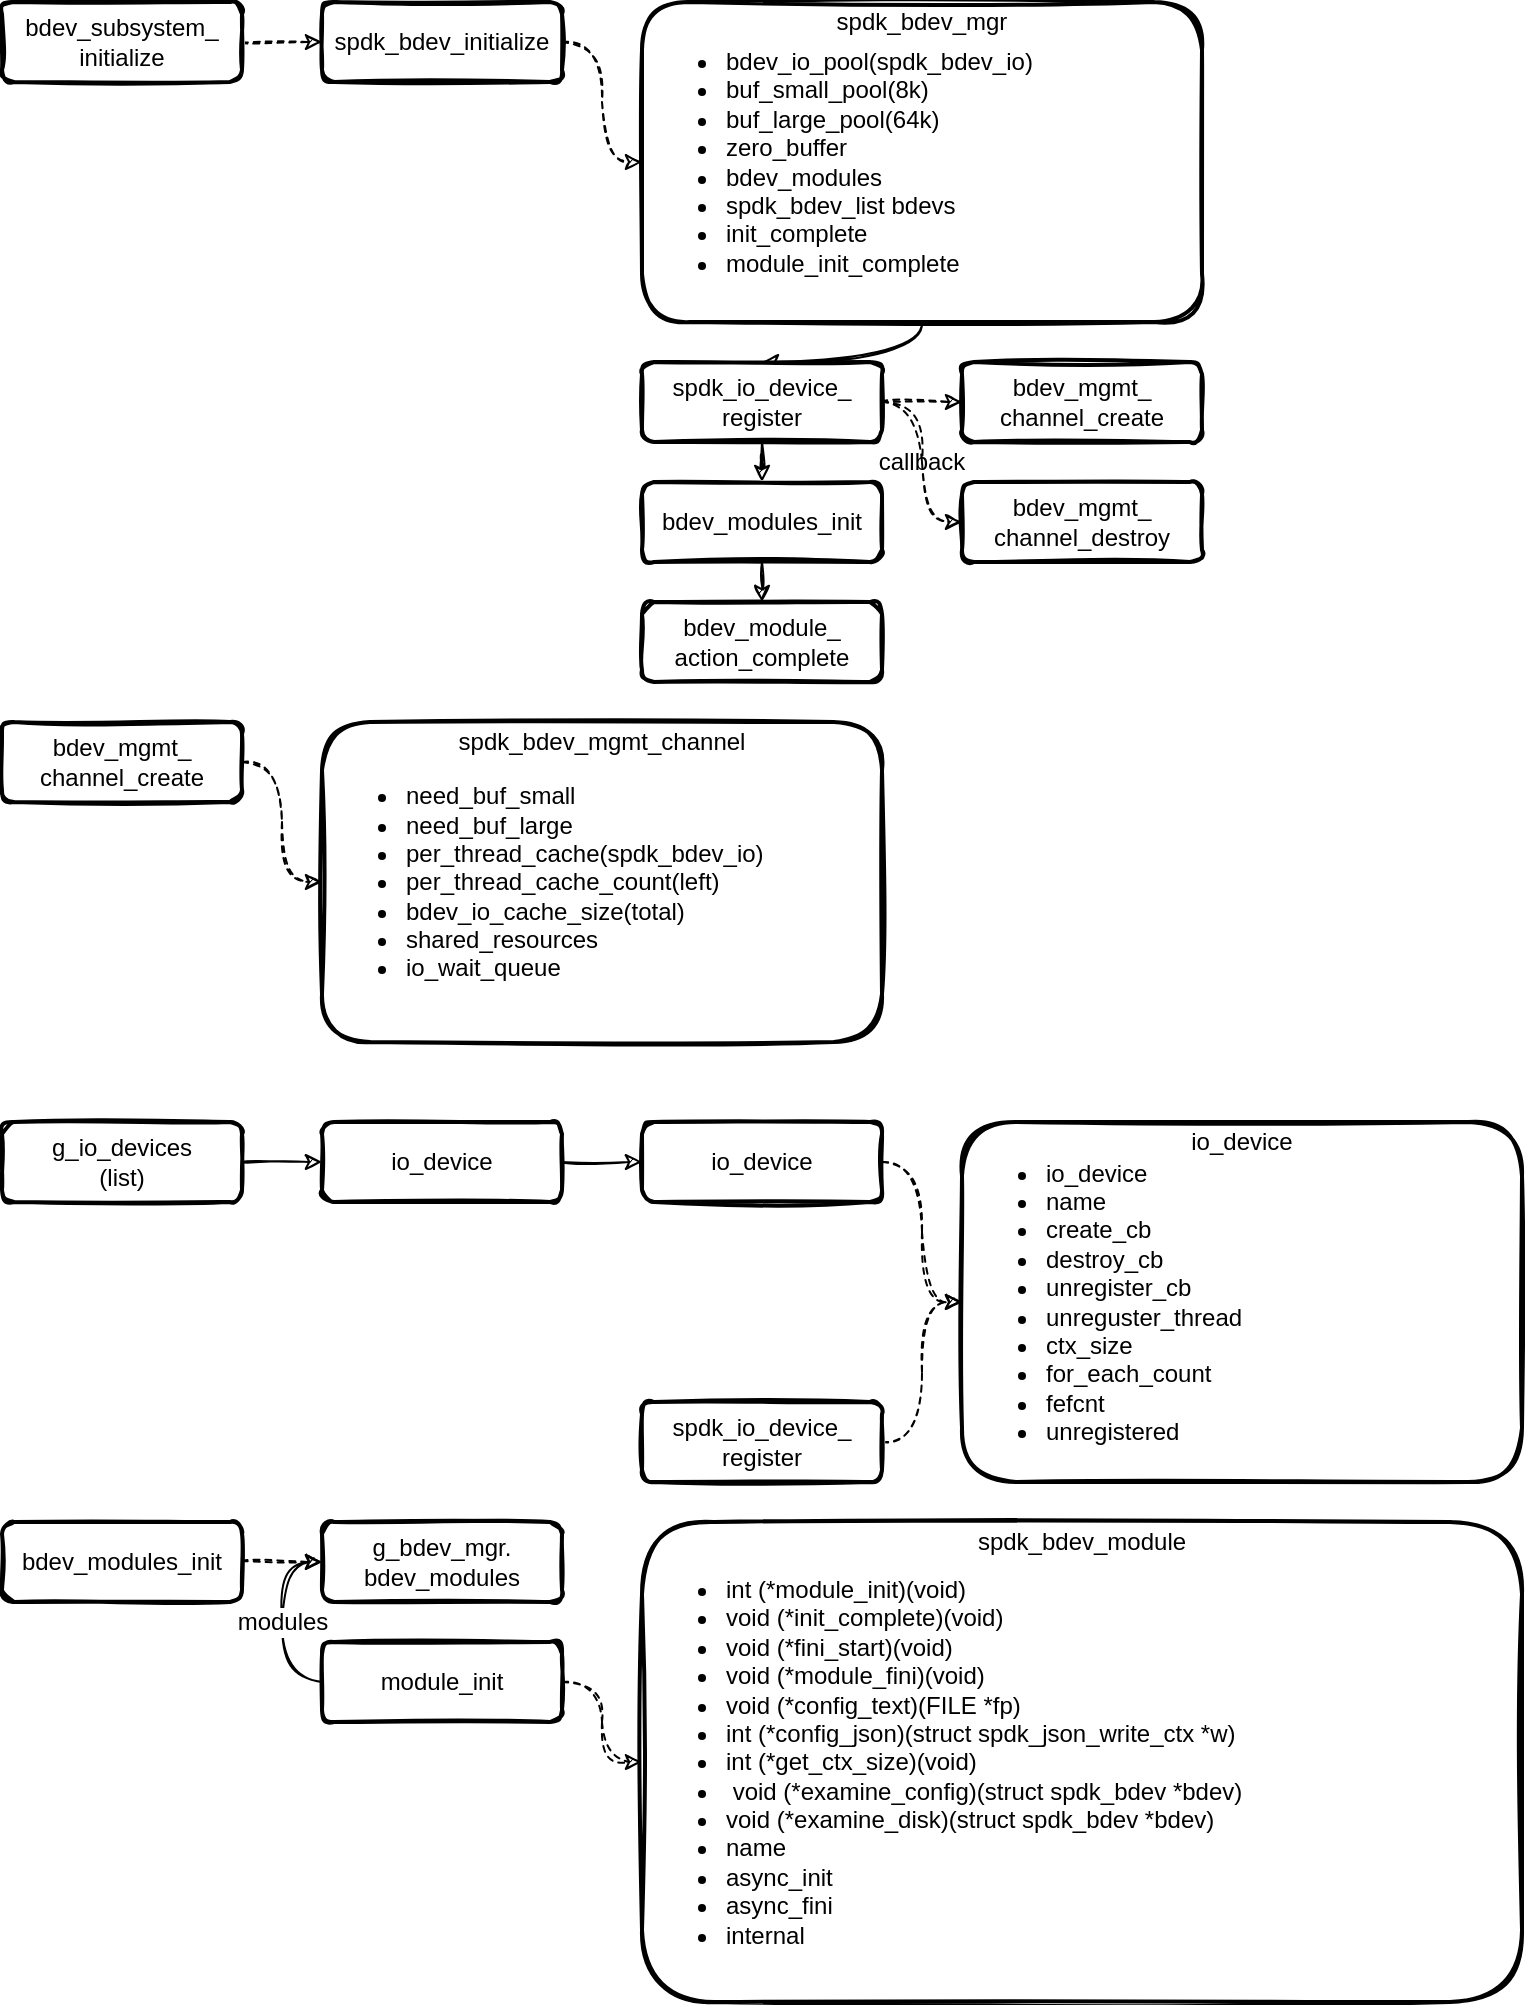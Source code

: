 <mxfile version="14.8.5" type="github" pages="5">
  <diagram id="ur-5XSXYUcwo2Nh-0jaH" name="spdk_bdev">
    <mxGraphModel dx="981" dy="637" grid="1" gridSize="10" guides="1" tooltips="1" connect="1" arrows="1" fold="1" page="1" pageScale="1" pageWidth="827" pageHeight="1169" math="0" shadow="0">
      <root>
        <mxCell id="0" />
        <mxCell id="1" parent="0" />
        <mxCell id="dCdcESwHPUARrjXVCMpU-51" value="" style="rounded=1;whiteSpace=wrap;html=1;strokeWidth=2;fillWeight=4;hachureGap=8;hachureAngle=45;sketch=1;shadow=0;fontSize=12;fontColor=#000000;fillColor=#FFFFFF;" parent="1" vertex="1">
          <mxGeometry x="360" y="800" width="440" height="240" as="geometry" />
        </mxCell>
        <mxCell id="dCdcESwHPUARrjXVCMpU-50" value="&lt;ul&gt;&lt;li&gt;int (*module_init)(void)&lt;br&gt;&lt;/li&gt;&lt;li&gt;void (*init_complete)(void)&lt;br&gt;&lt;/li&gt;&lt;li&gt;void (*fini_start)(void)&lt;br&gt;&lt;/li&gt;&lt;li&gt;void (*module_fini)(void)&lt;br&gt;&lt;/li&gt;&lt;li&gt;void (*config_text)(FILE *fp)&lt;br&gt;&lt;/li&gt;&lt;li&gt;int (*config_json)(struct spdk_json_write_ctx *w)&lt;br&gt;&lt;/li&gt;&lt;li&gt;int (*get_ctx_size)(void)&lt;br&gt;&lt;/li&gt;&lt;li&gt;&amp;nbsp;void (*examine_config)(struct spdk_bdev *bdev)&lt;br&gt;&lt;/li&gt;&lt;li&gt;void (*examine_disk)(struct spdk_bdev *bdev)&lt;br&gt;&lt;/li&gt;&lt;li&gt;name&lt;br&gt;&lt;/li&gt;&lt;li&gt;async_init&lt;br&gt;&lt;/li&gt;&lt;li&gt;async_fini&lt;br&gt;&lt;/li&gt;&lt;li&gt;internal&lt;br&gt;&lt;/li&gt;&lt;/ul&gt;" style="text;strokeColor=none;fillColor=none;html=1;whiteSpace=wrap;verticalAlign=middle;overflow=hidden;shadow=0;sketch=1;fillWeight=1;hachureGap=4;fontSize=12;fontColor=#000000;" parent="1" vertex="1">
          <mxGeometry x="360" y="800" width="440" height="240" as="geometry" />
        </mxCell>
        <mxCell id="dCdcESwHPUARrjXVCMpU-36" value="" style="rounded=1;whiteSpace=wrap;html=1;strokeWidth=2;fillWeight=4;hachureGap=8;hachureAngle=45;sketch=1;shadow=0;fontSize=12;fontColor=#000000;fillColor=#FFFFFF;" parent="1" vertex="1">
          <mxGeometry x="520" y="600" width="280" height="180" as="geometry" />
        </mxCell>
        <mxCell id="dCdcESwHPUARrjXVCMpU-24" value="" style="rounded=1;whiteSpace=wrap;html=1;strokeWidth=2;fillWeight=4;hachureGap=8;hachureAngle=45;sketch=1;shadow=0;fontSize=12;fontColor=#000000;fillColor=#FFFFFF;" parent="1" vertex="1">
          <mxGeometry x="200" y="400" width="280" height="160" as="geometry" />
        </mxCell>
        <mxCell id="dCdcESwHPUARrjXVCMpU-8" value="" style="rounded=1;whiteSpace=wrap;html=1;strokeWidth=2;fillWeight=4;hachureGap=8;hachureAngle=45;sketch=1;shadow=0;fontSize=12;fontColor=#000000;fillColor=#FFFFFF;" parent="1" vertex="1">
          <mxGeometry x="360" y="40" width="280" height="160" as="geometry" />
        </mxCell>
        <mxCell id="dCdcESwHPUARrjXVCMpU-6" style="edgeStyle=orthogonalEdgeStyle;curved=1;rounded=0;sketch=1;orthogonalLoop=1;jettySize=auto;html=1;entryX=0;entryY=0.5;entryDx=0;entryDy=0;fontSize=12;fontColor=#000000;dashed=1;" parent="1" source="dCdcESwHPUARrjXVCMpU-4" target="dCdcESwHPUARrjXVCMpU-5" edge="1">
          <mxGeometry relative="1" as="geometry" />
        </mxCell>
        <mxCell id="dCdcESwHPUARrjXVCMpU-4" value="&lt;span&gt;bdev_subsystem_&lt;/span&gt;&lt;br&gt;&lt;span&gt;initialize&lt;/span&gt;" style="rounded=1;whiteSpace=wrap;html=1;strokeWidth=2;fillWeight=4;hachureGap=8;hachureAngle=45;sketch=1;shadow=0;fontSize=12;fontColor=#000000;fillColor=#FFFFFF;" parent="1" vertex="1">
          <mxGeometry x="40" y="40" width="120" height="40" as="geometry" />
        </mxCell>
        <mxCell id="dCdcESwHPUARrjXVCMpU-9" style="edgeStyle=orthogonalEdgeStyle;curved=1;rounded=0;sketch=1;orthogonalLoop=1;jettySize=auto;html=1;dashed=1;fontSize=12;fontColor=#000000;" parent="1" source="dCdcESwHPUARrjXVCMpU-5" target="dCdcESwHPUARrjXVCMpU-7" edge="1">
          <mxGeometry relative="1" as="geometry" />
        </mxCell>
        <mxCell id="dCdcESwHPUARrjXVCMpU-5" value="spdk_bdev_initialize" style="rounded=1;whiteSpace=wrap;html=1;strokeWidth=2;fillWeight=4;hachureGap=8;hachureAngle=45;sketch=1;shadow=0;fontSize=12;fontColor=#000000;fillColor=#FFFFFF;" parent="1" vertex="1">
          <mxGeometry x="200" y="40" width="120" height="40" as="geometry" />
        </mxCell>
        <mxCell id="dCdcESwHPUARrjXVCMpU-13" style="edgeStyle=orthogonalEdgeStyle;curved=1;rounded=0;sketch=1;orthogonalLoop=1;jettySize=auto;html=1;entryX=0.5;entryY=0;entryDx=0;entryDy=0;fontSize=12;fontColor=#000000;" parent="1" source="dCdcESwHPUARrjXVCMpU-7" target="dCdcESwHPUARrjXVCMpU-10" edge="1">
          <mxGeometry relative="1" as="geometry" />
        </mxCell>
        <mxCell id="dCdcESwHPUARrjXVCMpU-7" value="&lt;ul&gt;&lt;li&gt;bdev_io_pool(spdk_bdev_io)&lt;/li&gt;&lt;li&gt;buf_small_pool(8k)&lt;br&gt;&lt;/li&gt;&lt;li&gt;buf_large_pool(64k)&lt;br&gt;&lt;/li&gt;&lt;li&gt;zero_buffer&lt;br&gt;&lt;/li&gt;&lt;li&gt;bdev_modules&lt;br&gt;&lt;/li&gt;&lt;li&gt;spdk_bdev_list bdevs&lt;br&gt;&lt;/li&gt;&lt;li&gt;init_complete&lt;br&gt;&lt;/li&gt;&lt;li&gt;module_init_complete&lt;br&gt;&lt;/li&gt;&lt;/ul&gt;" style="text;strokeColor=none;fillColor=none;html=1;whiteSpace=wrap;verticalAlign=middle;overflow=hidden;shadow=0;sketch=1;fillWeight=1;hachureGap=4;fontSize=12;fontColor=#000000;" parent="1" vertex="1">
          <mxGeometry x="360" y="40" width="280" height="160" as="geometry" />
        </mxCell>
        <mxCell id="dCdcESwHPUARrjXVCMpU-14" style="edgeStyle=orthogonalEdgeStyle;curved=1;rounded=0;sketch=1;orthogonalLoop=1;jettySize=auto;html=1;entryX=0.5;entryY=0;entryDx=0;entryDy=0;fontSize=12;fontColor=#000000;" parent="1" source="dCdcESwHPUARrjXVCMpU-10" target="dCdcESwHPUARrjXVCMpU-11" edge="1">
          <mxGeometry relative="1" as="geometry" />
        </mxCell>
        <mxCell id="dCdcESwHPUARrjXVCMpU-18" style="edgeStyle=orthogonalEdgeStyle;curved=1;rounded=0;sketch=1;orthogonalLoop=1;jettySize=auto;html=1;fontSize=12;fontColor=#000000;dashed=1;" parent="1" source="dCdcESwHPUARrjXVCMpU-10" target="dCdcESwHPUARrjXVCMpU-16" edge="1">
          <mxGeometry relative="1" as="geometry" />
        </mxCell>
        <mxCell id="dCdcESwHPUARrjXVCMpU-19" style="edgeStyle=orthogonalEdgeStyle;curved=1;rounded=0;sketch=1;orthogonalLoop=1;jettySize=auto;html=1;entryX=0;entryY=0.5;entryDx=0;entryDy=0;dashed=1;fontSize=12;fontColor=#000000;" parent="1" source="dCdcESwHPUARrjXVCMpU-10" target="dCdcESwHPUARrjXVCMpU-17" edge="1">
          <mxGeometry relative="1" as="geometry" />
        </mxCell>
        <mxCell id="dCdcESwHPUARrjXVCMpU-10" value="spdk_io_device_&lt;br&gt;register" style="rounded=1;whiteSpace=wrap;html=1;strokeWidth=2;fillWeight=4;hachureGap=8;hachureAngle=45;sketch=1;shadow=0;fontSize=12;fontColor=#000000;fillColor=#FFFFFF;" parent="1" vertex="1">
          <mxGeometry x="360" y="220" width="120" height="40" as="geometry" />
        </mxCell>
        <mxCell id="dCdcESwHPUARrjXVCMpU-15" style="edgeStyle=orthogonalEdgeStyle;curved=1;rounded=0;sketch=1;orthogonalLoop=1;jettySize=auto;html=1;entryX=0.5;entryY=0;entryDx=0;entryDy=0;fontSize=12;fontColor=#000000;" parent="1" source="dCdcESwHPUARrjXVCMpU-11" target="dCdcESwHPUARrjXVCMpU-12" edge="1">
          <mxGeometry relative="1" as="geometry" />
        </mxCell>
        <mxCell id="dCdcESwHPUARrjXVCMpU-11" value="bdev_modules_init" style="rounded=1;whiteSpace=wrap;html=1;strokeWidth=2;fillWeight=4;hachureGap=8;hachureAngle=45;sketch=1;shadow=0;fontSize=12;fontColor=#000000;fillColor=#FFFFFF;" parent="1" vertex="1">
          <mxGeometry x="360" y="280" width="120" height="40" as="geometry" />
        </mxCell>
        <mxCell id="dCdcESwHPUARrjXVCMpU-12" value="bdev_module_&lt;br&gt;action_complete" style="rounded=1;whiteSpace=wrap;html=1;strokeWidth=2;fillWeight=4;hachureGap=8;hachureAngle=45;sketch=1;shadow=0;fontSize=12;fontColor=#000000;fillColor=#FFFFFF;" parent="1" vertex="1">
          <mxGeometry x="360" y="340" width="120" height="40" as="geometry" />
        </mxCell>
        <mxCell id="dCdcESwHPUARrjXVCMpU-16" value="bdev_mgmt_&lt;br&gt;channel_create" style="rounded=1;whiteSpace=wrap;html=1;strokeWidth=2;fillWeight=4;hachureGap=8;hachureAngle=45;sketch=1;shadow=0;fontSize=12;fontColor=#000000;fillColor=#FFFFFF;" parent="1" vertex="1">
          <mxGeometry x="520" y="220" width="120" height="40" as="geometry" />
        </mxCell>
        <mxCell id="dCdcESwHPUARrjXVCMpU-17" value="bdev_mgmt_&lt;br&gt;channel_destroy" style="rounded=1;whiteSpace=wrap;html=1;strokeWidth=2;fillWeight=4;hachureGap=8;hachureAngle=45;sketch=1;shadow=0;fontSize=12;fontColor=#000000;fillColor=#FFFFFF;" parent="1" vertex="1">
          <mxGeometry x="520" y="280" width="120" height="40" as="geometry" />
        </mxCell>
        <UserObject label="callback" placeholders="1" name="Variable" id="dCdcESwHPUARrjXVCMpU-21">
          <mxCell style="text;html=1;strokeColor=none;fillColor=none;align=center;verticalAlign=middle;whiteSpace=wrap;overflow=hidden;shadow=0;sketch=1;fillWeight=1;hachureGap=4;fontSize=12;fontColor=#000000;" parent="1" vertex="1">
            <mxGeometry x="470" y="260" width="60" height="20" as="geometry" />
          </mxCell>
        </UserObject>
        <mxCell id="dCdcESwHPUARrjXVCMpU-25" style="edgeStyle=orthogonalEdgeStyle;curved=1;rounded=0;sketch=1;orthogonalLoop=1;jettySize=auto;html=1;dashed=1;fontSize=12;fontColor=#000000;" parent="1" source="dCdcESwHPUARrjXVCMpU-22" target="dCdcESwHPUARrjXVCMpU-23" edge="1">
          <mxGeometry relative="1" as="geometry" />
        </mxCell>
        <mxCell id="dCdcESwHPUARrjXVCMpU-22" value="bdev_mgmt_&lt;br&gt;channel_create" style="rounded=1;whiteSpace=wrap;html=1;strokeWidth=2;fillWeight=4;hachureGap=8;hachureAngle=45;sketch=1;shadow=0;fontSize=12;fontColor=#000000;fillColor=#FFFFFF;" parent="1" vertex="1">
          <mxGeometry x="40" y="400" width="120" height="40" as="geometry" />
        </mxCell>
        <mxCell id="dCdcESwHPUARrjXVCMpU-23" value="&lt;ul&gt;&lt;li&gt;need_buf_small&lt;br&gt;&lt;/li&gt;&lt;li&gt;need_buf_large&lt;br&gt;&lt;/li&gt;&lt;li&gt;per_thread_cache(spdk_bdev_io)&lt;br&gt;&lt;/li&gt;&lt;li&gt;per_thread_cache_count(left)&lt;br&gt;&lt;/li&gt;&lt;li&gt;bdev_io_cache_size(total)&lt;br&gt;&lt;/li&gt;&lt;li&gt;shared_resources&lt;br&gt;&lt;/li&gt;&lt;li&gt;io_wait_queue&lt;br&gt;&lt;/li&gt;&lt;/ul&gt;" style="text;strokeColor=none;fillColor=none;html=1;whiteSpace=wrap;verticalAlign=middle;overflow=hidden;shadow=0;sketch=1;fillWeight=1;hachureGap=4;fontSize=12;fontColor=#000000;" parent="1" vertex="1">
          <mxGeometry x="200" y="400" width="280" height="160" as="geometry" />
        </mxCell>
        <UserObject label="spdk_bdev_mgr" placeholders="1" name="Variable" id="dCdcESwHPUARrjXVCMpU-28">
          <mxCell style="text;html=1;strokeColor=none;fillColor=none;align=center;verticalAlign=middle;whiteSpace=wrap;overflow=hidden;shadow=0;sketch=1;fillWeight=1;hachureGap=4;fontSize=12;fontColor=#000000;" parent="1" vertex="1">
            <mxGeometry x="450" y="40" width="100" height="20" as="geometry" />
          </mxCell>
        </UserObject>
        <UserObject label="spdk_bdev_mgmt_channel" placeholders="1" name="Variable" id="dCdcESwHPUARrjXVCMpU-29">
          <mxCell style="text;html=1;strokeColor=none;fillColor=none;align=center;verticalAlign=middle;whiteSpace=wrap;overflow=hidden;shadow=0;sketch=1;fillWeight=1;hachureGap=4;fontSize=12;fontColor=#000000;" parent="1" vertex="1">
            <mxGeometry x="260" y="400" width="160" height="20" as="geometry" />
          </mxCell>
        </UserObject>
        <mxCell id="dCdcESwHPUARrjXVCMpU-32" style="edgeStyle=orthogonalEdgeStyle;curved=1;rounded=0;sketch=1;orthogonalLoop=1;jettySize=auto;html=1;fontSize=12;fontColor=#000000;" parent="1" source="dCdcESwHPUARrjXVCMpU-30" target="dCdcESwHPUARrjXVCMpU-31" edge="1">
          <mxGeometry relative="1" as="geometry" />
        </mxCell>
        <mxCell id="dCdcESwHPUARrjXVCMpU-30" value="g_io_devices&lt;br&gt;(list)" style="rounded=1;whiteSpace=wrap;html=1;strokeWidth=2;fillWeight=4;hachureGap=8;hachureAngle=45;sketch=1;shadow=0;fontSize=12;fontColor=#000000;fillColor=#FFFFFF;" parent="1" vertex="1">
          <mxGeometry x="40" y="600" width="120" height="40" as="geometry" />
        </mxCell>
        <mxCell id="dCdcESwHPUARrjXVCMpU-34" style="edgeStyle=orthogonalEdgeStyle;curved=1;rounded=0;sketch=1;orthogonalLoop=1;jettySize=auto;html=1;entryX=0;entryY=0.5;entryDx=0;entryDy=0;fontSize=12;fontColor=#000000;" parent="1" source="dCdcESwHPUARrjXVCMpU-31" target="dCdcESwHPUARrjXVCMpU-33" edge="1">
          <mxGeometry relative="1" as="geometry" />
        </mxCell>
        <mxCell id="dCdcESwHPUARrjXVCMpU-31" value="io_device" style="rounded=1;whiteSpace=wrap;html=1;strokeWidth=2;fillWeight=4;hachureGap=8;hachureAngle=45;sketch=1;shadow=0;fontSize=12;fontColor=#000000;fillColor=#FFFFFF;" parent="1" vertex="1">
          <mxGeometry x="200" y="600" width="120" height="40" as="geometry" />
        </mxCell>
        <mxCell id="dCdcESwHPUARrjXVCMpU-38" style="edgeStyle=orthogonalEdgeStyle;curved=1;rounded=0;sketch=1;orthogonalLoop=1;jettySize=auto;html=1;dashed=1;fontSize=12;fontColor=#000000;" parent="1" source="dCdcESwHPUARrjXVCMpU-33" target="dCdcESwHPUARrjXVCMpU-35" edge="1">
          <mxGeometry relative="1" as="geometry" />
        </mxCell>
        <mxCell id="dCdcESwHPUARrjXVCMpU-33" value="io_device" style="rounded=1;whiteSpace=wrap;html=1;strokeWidth=2;fillWeight=4;hachureGap=8;hachureAngle=45;sketch=1;shadow=0;fontSize=12;fontColor=#000000;fillColor=#FFFFFF;" parent="1" vertex="1">
          <mxGeometry x="360" y="600" width="120" height="40" as="geometry" />
        </mxCell>
        <mxCell id="dCdcESwHPUARrjXVCMpU-35" value="&lt;ul&gt;&lt;li&gt;io_device&lt;br&gt;&lt;/li&gt;&lt;li&gt;name&lt;/li&gt;&lt;li&gt;create_cb&lt;/li&gt;&lt;li&gt;destroy_cb&lt;/li&gt;&lt;li&gt;unregister_cb&lt;/li&gt;&lt;li&gt;unreguster_thread&lt;/li&gt;&lt;li&gt;ctx_size&lt;/li&gt;&lt;li&gt;for_each_count&lt;/li&gt;&lt;li&gt;fefcnt&lt;/li&gt;&lt;li&gt;unregistered&lt;/li&gt;&lt;/ul&gt;" style="text;strokeColor=none;fillColor=none;html=1;whiteSpace=wrap;verticalAlign=middle;overflow=hidden;shadow=0;sketch=1;fillWeight=1;hachureGap=4;fontSize=12;fontColor=#000000;" parent="1" vertex="1">
          <mxGeometry x="520" y="600" width="280" height="180" as="geometry" />
        </mxCell>
        <UserObject label="io_device" placeholders="1" name="Variable" id="dCdcESwHPUARrjXVCMpU-37">
          <mxCell style="text;html=1;strokeColor=none;fillColor=none;align=center;verticalAlign=middle;whiteSpace=wrap;overflow=hidden;shadow=0;sketch=1;fillWeight=1;hachureGap=4;fontSize=12;fontColor=#000000;" parent="1" vertex="1">
            <mxGeometry x="620" y="600" width="80" height="20" as="geometry" />
          </mxCell>
        </UserObject>
        <mxCell id="dCdcESwHPUARrjXVCMpU-40" style="edgeStyle=orthogonalEdgeStyle;curved=1;rounded=0;sketch=1;orthogonalLoop=1;jettySize=auto;html=1;fontSize=12;fontColor=#000000;dashed=1;" parent="1" source="dCdcESwHPUARrjXVCMpU-39" target="dCdcESwHPUARrjXVCMpU-35" edge="1">
          <mxGeometry relative="1" as="geometry" />
        </mxCell>
        <mxCell id="dCdcESwHPUARrjXVCMpU-39" value="spdk_io_device_&lt;br&gt;register" style="rounded=1;whiteSpace=wrap;html=1;strokeWidth=2;fillWeight=4;hachureGap=8;hachureAngle=45;sketch=1;shadow=0;fontSize=12;fontColor=#000000;fillColor=#FFFFFF;" parent="1" vertex="1">
          <mxGeometry x="360" y="740" width="120" height="40" as="geometry" />
        </mxCell>
        <mxCell id="dCdcESwHPUARrjXVCMpU-43" style="edgeStyle=orthogonalEdgeStyle;curved=1;rounded=0;sketch=1;orthogonalLoop=1;jettySize=auto;html=1;entryX=0;entryY=0.5;entryDx=0;entryDy=0;dashed=1;fontSize=12;fontColor=#000000;" parent="1" source="dCdcESwHPUARrjXVCMpU-41" target="dCdcESwHPUARrjXVCMpU-42" edge="1">
          <mxGeometry relative="1" as="geometry" />
        </mxCell>
        <mxCell id="dCdcESwHPUARrjXVCMpU-41" value="bdev_modules_init" style="rounded=1;whiteSpace=wrap;html=1;strokeWidth=2;fillWeight=4;hachureGap=8;hachureAngle=45;sketch=1;shadow=0;fontSize=12;fontColor=#000000;fillColor=#FFFFFF;" parent="1" vertex="1">
          <mxGeometry x="40" y="800" width="120" height="40" as="geometry" />
        </mxCell>
        <mxCell id="dCdcESwHPUARrjXVCMpU-42" value="g_bdev_mgr.&lt;br&gt;bdev_modules" style="rounded=1;whiteSpace=wrap;html=1;strokeWidth=2;fillWeight=4;hachureGap=8;hachureAngle=45;sketch=1;shadow=0;fontSize=12;fontColor=#000000;fillColor=#FFFFFF;" parent="1" vertex="1">
          <mxGeometry x="200" y="800" width="120" height="40" as="geometry" />
        </mxCell>
        <mxCell id="dCdcESwHPUARrjXVCMpU-45" style="edgeStyle=orthogonalEdgeStyle;curved=1;rounded=0;sketch=1;orthogonalLoop=1;jettySize=auto;html=1;entryX=0;entryY=0.5;entryDx=0;entryDy=0;fontSize=12;fontColor=#000000;exitX=0;exitY=0.5;exitDx=0;exitDy=0;" parent="1" source="dCdcESwHPUARrjXVCMpU-44" target="dCdcESwHPUARrjXVCMpU-42" edge="1">
          <mxGeometry relative="1" as="geometry" />
        </mxCell>
        <mxCell id="dCdcESwHPUARrjXVCMpU-47" value="modules" style="edgeLabel;html=1;align=center;verticalAlign=middle;resizable=0;points=[];fontSize=12;fontColor=#000000;" parent="dCdcESwHPUARrjXVCMpU-45" vertex="1" connectable="0">
          <mxGeometry x="-0.218" y="-1" relative="1" as="geometry">
            <mxPoint x="-1" y="-11" as="offset" />
          </mxGeometry>
        </mxCell>
        <mxCell id="dCdcESwHPUARrjXVCMpU-53" style="edgeStyle=orthogonalEdgeStyle;curved=1;rounded=0;sketch=1;orthogonalLoop=1;jettySize=auto;html=1;fontSize=12;fontColor=#000000;dashed=1;" parent="1" source="dCdcESwHPUARrjXVCMpU-44" target="dCdcESwHPUARrjXVCMpU-50" edge="1">
          <mxGeometry relative="1" as="geometry" />
        </mxCell>
        <mxCell id="dCdcESwHPUARrjXVCMpU-44" value="module_init" style="rounded=1;whiteSpace=wrap;html=1;strokeWidth=2;fillWeight=4;hachureGap=8;hachureAngle=45;sketch=1;shadow=0;fontSize=12;fontColor=#000000;fillColor=#FFFFFF;" parent="1" vertex="1">
          <mxGeometry x="200" y="860" width="120" height="40" as="geometry" />
        </mxCell>
        <UserObject label="spdk_bdev_module" placeholders="1" name="Variable" id="dCdcESwHPUARrjXVCMpU-49">
          <mxCell style="text;html=1;strokeColor=none;fillColor=none;align=center;verticalAlign=middle;whiteSpace=wrap;overflow=hidden;shadow=0;sketch=1;fillWeight=1;hachureGap=4;fontSize=12;fontColor=#000000;" parent="1" vertex="1">
            <mxGeometry x="520" y="800" width="120" height="20" as="geometry" />
          </mxCell>
        </UserObject>
      </root>
    </mxGraphModel>
  </diagram>
  <diagram id="cOrf6NPopx41vyKXoQ0m" name="spdk_io">
    <mxGraphModel dx="981" dy="637" grid="1" gridSize="10" guides="1" tooltips="1" connect="1" arrows="1" fold="1" page="1" pageScale="1" pageWidth="827" pageHeight="1169" math="0" shadow="0">
      <root>
        <mxCell id="w5jIRbhr9pgGsGyDUmkp-0" />
        <mxCell id="w5jIRbhr9pgGsGyDUmkp-1" parent="w5jIRbhr9pgGsGyDUmkp-0" />
        <mxCell id="z3LxSt9s7K5ZtEATV5C_-14" value="" style="rounded=1;whiteSpace=wrap;html=1;strokeWidth=2;fillWeight=4;hachureGap=8;hachureAngle=45;sketch=1;shadow=0;fontSize=12;fontColor=#000000;fillColor=#FFFFFF;" vertex="1" parent="w5jIRbhr9pgGsGyDUmkp-1">
          <mxGeometry x="520" y="480" width="200" height="120" as="geometry" />
        </mxCell>
        <mxCell id="38lO9l01mIeh9blDAc1f-12" value="" style="rounded=1;whiteSpace=wrap;html=1;strokeWidth=2;fillWeight=4;hachureGap=8;hachureAngle=45;sketch=1;shadow=0;fontSize=12;fontColor=#000000;fillColor=#FFFFFF;" vertex="1" parent="w5jIRbhr9pgGsGyDUmkp-1">
          <mxGeometry x="360" y="40" width="200" height="220" as="geometry" />
        </mxCell>
        <mxCell id="38lO9l01mIeh9blDAc1f-5" style="edgeStyle=orthogonalEdgeStyle;curved=1;rounded=0;sketch=1;orthogonalLoop=1;jettySize=auto;html=1;entryX=0.5;entryY=0;entryDx=0;entryDy=0;startArrow=none;startFill=0;" edge="1" parent="w5jIRbhr9pgGsGyDUmkp-1" source="38lO9l01mIeh9blDAc1f-0" target="38lO9l01mIeh9blDAc1f-2">
          <mxGeometry relative="1" as="geometry" />
        </mxCell>
        <mxCell id="38lO9l01mIeh9blDAc1f-0" value="spdk_bdev_open_ext&lt;br&gt;(bdev_name)" style="rounded=1;whiteSpace=wrap;html=1;strokeWidth=2;fillWeight=4;hachureGap=8;hachureAngle=45;sketch=1;shadow=0;fontSize=12;fontColor=#000000;fillColor=#FFFFFF;" vertex="1" parent="w5jIRbhr9pgGsGyDUmkp-1">
          <mxGeometry x="40" y="40" width="120" height="40" as="geometry" />
        </mxCell>
        <mxCell id="38lO9l01mIeh9blDAc1f-6" style="edgeStyle=orthogonalEdgeStyle;curved=1;rounded=0;sketch=1;orthogonalLoop=1;jettySize=auto;html=1;startArrow=none;startFill=0;" edge="1" parent="w5jIRbhr9pgGsGyDUmkp-1" source="38lO9l01mIeh9blDAc1f-2" target="38lO9l01mIeh9blDAc1f-3">
          <mxGeometry relative="1" as="geometry" />
        </mxCell>
        <mxCell id="38lO9l01mIeh9blDAc1f-9" style="edgeStyle=orthogonalEdgeStyle;curved=1;rounded=0;sketch=1;orthogonalLoop=1;jettySize=auto;html=1;entryX=0;entryY=0.5;entryDx=0;entryDy=0;startArrow=none;startFill=0;dashed=1;" edge="1" parent="w5jIRbhr9pgGsGyDUmkp-1" source="38lO9l01mIeh9blDAc1f-2" target="38lO9l01mIeh9blDAc1f-8">
          <mxGeometry relative="1" as="geometry" />
        </mxCell>
        <mxCell id="38lO9l01mIeh9blDAc1f-2" value="spdk_bdev_get_by_&lt;br&gt;name" style="rounded=1;whiteSpace=wrap;html=1;strokeWidth=2;fillWeight=4;hachureGap=8;hachureAngle=45;sketch=1;shadow=0;fontSize=12;fontColor=#000000;fillColor=#FFFFFF;" vertex="1" parent="w5jIRbhr9pgGsGyDUmkp-1">
          <mxGeometry x="40" y="100" width="120" height="40" as="geometry" />
        </mxCell>
        <mxCell id="38lO9l01mIeh9blDAc1f-7" style="edgeStyle=orthogonalEdgeStyle;curved=1;rounded=0;sketch=1;orthogonalLoop=1;jettySize=auto;html=1;entryX=0.5;entryY=0;entryDx=0;entryDy=0;startArrow=none;startFill=0;" edge="1" parent="w5jIRbhr9pgGsGyDUmkp-1" source="38lO9l01mIeh9blDAc1f-3" target="38lO9l01mIeh9blDAc1f-4">
          <mxGeometry relative="1" as="geometry" />
        </mxCell>
        <mxCell id="38lO9l01mIeh9blDAc1f-13" style="edgeStyle=orthogonalEdgeStyle;curved=1;rounded=0;sketch=1;orthogonalLoop=1;jettySize=auto;html=1;entryX=0;entryY=0.5;entryDx=0;entryDy=0;dashed=1;startArrow=none;startFill=0;" edge="1" parent="w5jIRbhr9pgGsGyDUmkp-1" source="38lO9l01mIeh9blDAc1f-3" target="38lO9l01mIeh9blDAc1f-10">
          <mxGeometry relative="1" as="geometry" />
        </mxCell>
        <mxCell id="38lO9l01mIeh9blDAc1f-3" value="allocate&lt;br&gt;(spdk_bdev_desc)" style="rounded=1;whiteSpace=wrap;html=1;strokeWidth=2;fillWeight=4;hachureGap=8;hachureAngle=45;sketch=1;shadow=0;fontSize=12;fontColor=#000000;fillColor=#FFFFFF;" vertex="1" parent="w5jIRbhr9pgGsGyDUmkp-1">
          <mxGeometry x="40" y="160" width="120" height="40" as="geometry" />
        </mxCell>
        <mxCell id="38lO9l01mIeh9blDAc1f-15" style="edgeStyle=orthogonalEdgeStyle;curved=1;rounded=0;sketch=1;orthogonalLoop=1;jettySize=auto;html=1;dashed=1;startArrow=none;startFill=0;" edge="1" parent="w5jIRbhr9pgGsGyDUmkp-1" source="38lO9l01mIeh9blDAc1f-4" target="38lO9l01mIeh9blDAc1f-14">
          <mxGeometry relative="1" as="geometry" />
        </mxCell>
        <mxCell id="38lO9l01mIeh9blDAc1f-4" value="bdev_open" style="rounded=1;whiteSpace=wrap;html=1;strokeWidth=2;fillWeight=4;hachureGap=8;hachureAngle=45;sketch=1;shadow=0;fontSize=12;fontColor=#000000;fillColor=#FFFFFF;" vertex="1" parent="w5jIRbhr9pgGsGyDUmkp-1">
          <mxGeometry x="40" y="220" width="120" height="40" as="geometry" />
        </mxCell>
        <mxCell id="38lO9l01mIeh9blDAc1f-8" value="g_bdev_mgr.bdevs&lt;br&gt;(name,alias_name)" style="rounded=1;whiteSpace=wrap;html=1;strokeWidth=2;fillWeight=4;hachureGap=8;hachureAngle=45;sketch=1;shadow=0;fontSize=12;fontColor=#000000;fillColor=#FFFFFF;" vertex="1" parent="w5jIRbhr9pgGsGyDUmkp-1">
          <mxGeometry x="200" y="40" width="120" height="40" as="geometry" />
        </mxCell>
        <mxCell id="38lO9l01mIeh9blDAc1f-10" value="&lt;ul&gt;&lt;li&gt;bdev&lt;/li&gt;&lt;li&gt;thread&lt;/li&gt;&lt;li&gt;callback&lt;/li&gt;&lt;li&gt;closed(bool)&lt;/li&gt;&lt;li&gt;write(bool)&lt;/li&gt;&lt;li&gt;ref&lt;/li&gt;&lt;li&gt;pending_media_events&lt;/li&gt;&lt;li&gt;free_media_events&lt;/li&gt;&lt;li&gt;media_event_buffer&lt;/li&gt;&lt;li&gt;timeout_in_sec&lt;/li&gt;&lt;li&gt;cb_fn(timeout)&lt;/li&gt;&lt;li&gt;cb_arg&lt;/li&gt;&lt;li&gt;io_timeout_poller&lt;/li&gt;&lt;/ul&gt;" style="text;strokeColor=none;fillColor=none;html=1;whiteSpace=wrap;verticalAlign=middle;overflow=hidden;sketch=1;fillWeight=1;hachureGap=4;" vertex="1" parent="w5jIRbhr9pgGsGyDUmkp-1">
          <mxGeometry x="360" y="40" width="200" height="220" as="geometry" />
        </mxCell>
        <mxCell id="38lO9l01mIeh9blDAc1f-17" style="edgeStyle=orthogonalEdgeStyle;curved=1;rounded=0;sketch=1;orthogonalLoop=1;jettySize=auto;html=1;entryX=0.5;entryY=0;entryDx=0;entryDy=0;startArrow=none;startFill=0;" edge="1" parent="w5jIRbhr9pgGsGyDUmkp-1" source="38lO9l01mIeh9blDAc1f-14" target="38lO9l01mIeh9blDAc1f-16">
          <mxGeometry relative="1" as="geometry" />
        </mxCell>
        <mxCell id="38lO9l01mIeh9blDAc1f-14" value="spdk_get_thread" style="rounded=1;whiteSpace=wrap;html=1;strokeWidth=2;fillWeight=4;hachureGap=8;hachureAngle=45;sketch=1;shadow=0;fontSize=12;fontColor=#000000;fillColor=#FFFFFF;" vertex="1" parent="w5jIRbhr9pgGsGyDUmkp-1">
          <mxGeometry x="200" y="220" width="120" height="40" as="geometry" />
        </mxCell>
        <mxCell id="38lO9l01mIeh9blDAc1f-16" value="bdev_start_qos" style="rounded=1;whiteSpace=wrap;html=1;strokeWidth=2;fillWeight=4;hachureGap=8;hachureAngle=45;sketch=1;shadow=0;fontSize=12;fontColor=#000000;fillColor=#FFFFFF;" vertex="1" parent="w5jIRbhr9pgGsGyDUmkp-1">
          <mxGeometry x="200" y="280" width="120" height="40" as="geometry" />
        </mxCell>
        <mxCell id="38lO9l01mIeh9blDAc1f-23" style="edgeStyle=orthogonalEdgeStyle;curved=1;rounded=0;sketch=1;orthogonalLoop=1;jettySize=auto;html=1;entryX=0.5;entryY=0;entryDx=0;entryDy=0;startArrow=none;startFill=0;" edge="1" parent="w5jIRbhr9pgGsGyDUmkp-1" source="38lO9l01mIeh9blDAc1f-21" target="38lO9l01mIeh9blDAc1f-22">
          <mxGeometry relative="1" as="geometry" />
        </mxCell>
        <mxCell id="38lO9l01mIeh9blDAc1f-21" value="spdk_bdev_get_&lt;br&gt;io_channel" style="rounded=1;whiteSpace=wrap;html=1;strokeWidth=2;fillWeight=4;hachureGap=8;hachureAngle=45;sketch=1;shadow=0;fontSize=12;fontColor=#000000;fillColor=#FFFFFF;" vertex="1" parent="w5jIRbhr9pgGsGyDUmkp-1">
          <mxGeometry x="40" y="360" width="120" height="40" as="geometry" />
        </mxCell>
        <mxCell id="38lO9l01mIeh9blDAc1f-25" style="edgeStyle=orthogonalEdgeStyle;curved=1;rounded=0;sketch=1;orthogonalLoop=1;jettySize=auto;html=1;entryX=0;entryY=0.5;entryDx=0;entryDy=0;startArrow=none;startFill=0;dashed=1;" edge="1" parent="w5jIRbhr9pgGsGyDUmkp-1" source="38lO9l01mIeh9blDAc1f-22" target="38lO9l01mIeh9blDAc1f-24">
          <mxGeometry relative="1" as="geometry" />
        </mxCell>
        <mxCell id="38lO9l01mIeh9blDAc1f-22" value="spdk_get_io_channel&lt;br&gt;(io_device)" style="rounded=1;whiteSpace=wrap;html=1;strokeWidth=2;fillWeight=4;hachureGap=8;hachureAngle=45;sketch=1;shadow=0;fontSize=12;fontColor=#000000;fillColor=#FFFFFF;" vertex="1" parent="w5jIRbhr9pgGsGyDUmkp-1">
          <mxGeometry x="40" y="420" width="120" height="40" as="geometry" />
        </mxCell>
        <mxCell id="38lO9l01mIeh9blDAc1f-28" style="edgeStyle=orthogonalEdgeStyle;curved=1;rounded=0;sketch=1;orthogonalLoop=1;jettySize=auto;html=1;entryX=0.5;entryY=0;entryDx=0;entryDy=0;startArrow=none;startFill=0;" edge="1" parent="w5jIRbhr9pgGsGyDUmkp-1" source="38lO9l01mIeh9blDAc1f-24" target="38lO9l01mIeh9blDAc1f-26">
          <mxGeometry relative="1" as="geometry" />
        </mxCell>
        <mxCell id="38lO9l01mIeh9blDAc1f-24" value="g_io_devices&lt;br&gt;io_device" style="rounded=1;whiteSpace=wrap;html=1;strokeWidth=2;fillWeight=4;hachureGap=8;hachureAngle=45;sketch=1;shadow=0;fontSize=12;fontColor=#000000;fillColor=#FFFFFF;" vertex="1" parent="w5jIRbhr9pgGsGyDUmkp-1">
          <mxGeometry x="200" y="360" width="120" height="40" as="geometry" />
        </mxCell>
        <mxCell id="38lO9l01mIeh9blDAc1f-29" style="edgeStyle=orthogonalEdgeStyle;curved=1;rounded=0;sketch=1;orthogonalLoop=1;jettySize=auto;html=1;entryX=0.5;entryY=0;entryDx=0;entryDy=0;startArrow=none;startFill=0;" edge="1" parent="w5jIRbhr9pgGsGyDUmkp-1" source="38lO9l01mIeh9blDAc1f-26" target="38lO9l01mIeh9blDAc1f-27">
          <mxGeometry relative="1" as="geometry" />
        </mxCell>
        <mxCell id="38lO9l01mIeh9blDAc1f-26" value="_get_thread" style="rounded=1;whiteSpace=wrap;html=1;strokeWidth=2;fillWeight=4;hachureGap=8;hachureAngle=45;sketch=1;shadow=0;fontSize=12;fontColor=#000000;fillColor=#FFFFFF;" vertex="1" parent="w5jIRbhr9pgGsGyDUmkp-1">
          <mxGeometry x="200" y="420" width="120" height="40" as="geometry" />
        </mxCell>
        <mxCell id="z3LxSt9s7K5ZtEATV5C_-2" style="edgeStyle=orthogonalEdgeStyle;curved=1;rounded=0;sketch=1;orthogonalLoop=1;jettySize=auto;html=1;entryX=0.5;entryY=0;entryDx=0;entryDy=0;startArrow=none;startFill=0;" edge="1" parent="w5jIRbhr9pgGsGyDUmkp-1" source="38lO9l01mIeh9blDAc1f-27" target="z3LxSt9s7K5ZtEATV5C_-0">
          <mxGeometry relative="1" as="geometry" />
        </mxCell>
        <mxCell id="38lO9l01mIeh9blDAc1f-27" value="thread-&amp;gt;io_channels&lt;br&gt;" style="rounded=1;whiteSpace=wrap;html=1;strokeWidth=2;fillWeight=4;hachureGap=8;hachureAngle=45;sketch=1;shadow=0;fontSize=12;fontColor=#000000;fillColor=#FFFFFF;" vertex="1" parent="w5jIRbhr9pgGsGyDUmkp-1">
          <mxGeometry x="200" y="480" width="120" height="40" as="geometry" />
        </mxCell>
        <mxCell id="z3LxSt9s7K5ZtEATV5C_-1" style="edgeStyle=orthogonalEdgeStyle;curved=1;rounded=0;sketch=1;orthogonalLoop=1;jettySize=auto;html=1;entryX=0;entryY=0.5;entryDx=0;entryDy=0;startArrow=none;startFill=0;exitX=0;exitY=0.5;exitDx=0;exitDy=0;" edge="1" parent="w5jIRbhr9pgGsGyDUmkp-1" source="z3LxSt9s7K5ZtEATV5C_-0" target="38lO9l01mIeh9blDAc1f-27">
          <mxGeometry relative="1" as="geometry" />
        </mxCell>
        <mxCell id="z3LxSt9s7K5ZtEATV5C_-4" value="next channel" style="edgeLabel;html=1;align=center;verticalAlign=middle;resizable=0;points=[];" vertex="1" connectable="0" parent="z3LxSt9s7K5ZtEATV5C_-1">
          <mxGeometry x="-0.315" y="-2" relative="1" as="geometry">
            <mxPoint y="-16" as="offset" />
          </mxGeometry>
        </mxCell>
        <mxCell id="z3LxSt9s7K5ZtEATV5C_-6" style="edgeStyle=orthogonalEdgeStyle;curved=1;rounded=0;sketch=1;orthogonalLoop=1;jettySize=auto;html=1;entryX=0;entryY=0.5;entryDx=0;entryDy=0;startArrow=none;startFill=0;" edge="1" parent="w5jIRbhr9pgGsGyDUmkp-1" source="z3LxSt9s7K5ZtEATV5C_-0" target="z3LxSt9s7K5ZtEATV5C_-5">
          <mxGeometry relative="1" as="geometry" />
        </mxCell>
        <mxCell id="z3LxSt9s7K5ZtEATV5C_-8" style="edgeStyle=orthogonalEdgeStyle;curved=1;rounded=0;sketch=1;orthogonalLoop=1;jettySize=auto;html=1;entryX=0.5;entryY=0;entryDx=0;entryDy=0;startArrow=none;startFill=0;" edge="1" parent="w5jIRbhr9pgGsGyDUmkp-1" source="z3LxSt9s7K5ZtEATV5C_-0" target="z3LxSt9s7K5ZtEATV5C_-7">
          <mxGeometry relative="1" as="geometry" />
        </mxCell>
        <mxCell id="z3LxSt9s7K5ZtEATV5C_-9" value="true" style="edgeLabel;html=1;align=center;verticalAlign=middle;resizable=0;points=[];" vertex="1" connectable="0" parent="z3LxSt9s7K5ZtEATV5C_-8">
          <mxGeometry x="-0.223" y="-2" relative="1" as="geometry">
            <mxPoint as="offset" />
          </mxGeometry>
        </mxCell>
        <mxCell id="z3LxSt9s7K5ZtEATV5C_-0" value="&lt;span&gt;ch-&amp;gt;dev == dev&lt;/span&gt;" style="rhombus;whiteSpace=wrap;html=1;strokeWidth=2;fillWeight=-1;hachureGap=8;fillStyle=cross-hatch;sketch=1;fillColor=#FFFFFF;" vertex="1" parent="w5jIRbhr9pgGsGyDUmkp-1">
          <mxGeometry x="200" y="540" width="120" height="40" as="geometry" />
        </mxCell>
        <mxCell id="z3LxSt9s7K5ZtEATV5C_-11" style="edgeStyle=orthogonalEdgeStyle;curved=1;rounded=0;sketch=1;orthogonalLoop=1;jettySize=auto;html=1;entryX=0.5;entryY=0;entryDx=0;entryDy=0;startArrow=none;startFill=0;" edge="1" parent="w5jIRbhr9pgGsGyDUmkp-1" source="z3LxSt9s7K5ZtEATV5C_-5" target="z3LxSt9s7K5ZtEATV5C_-10">
          <mxGeometry relative="1" as="geometry" />
        </mxCell>
        <mxCell id="z3LxSt9s7K5ZtEATV5C_-15" style="edgeStyle=orthogonalEdgeStyle;curved=1;rounded=0;sketch=1;orthogonalLoop=1;jettySize=auto;html=1;entryX=0;entryY=0.5;entryDx=0;entryDy=0;startArrow=none;startFill=0;dashed=1;" edge="1" parent="w5jIRbhr9pgGsGyDUmkp-1" source="z3LxSt9s7K5ZtEATV5C_-5" target="z3LxSt9s7K5ZtEATV5C_-13">
          <mxGeometry relative="1" as="geometry" />
        </mxCell>
        <mxCell id="z3LxSt9s7K5ZtEATV5C_-5" value="alloc&lt;br&gt;(spdk_io_channel)" style="rounded=1;whiteSpace=wrap;html=1;strokeWidth=2;fillWeight=4;hachureGap=8;hachureAngle=45;sketch=1;shadow=0;fontSize=12;fontColor=#000000;fillColor=#FFFFFF;" vertex="1" parent="w5jIRbhr9pgGsGyDUmkp-1">
          <mxGeometry x="360" y="540" width="120" height="40" as="geometry" />
        </mxCell>
        <mxCell id="z3LxSt9s7K5ZtEATV5C_-7" value="return ch" style="rounded=1;whiteSpace=wrap;html=1;strokeWidth=2;fillWeight=4;hachureGap=8;hachureAngle=45;sketch=1;shadow=0;fontSize=12;fontColor=#000000;fillColor=#FFFFFF;" vertex="1" parent="w5jIRbhr9pgGsGyDUmkp-1">
          <mxGeometry x="200" y="660" width="120" height="40" as="geometry" />
        </mxCell>
        <mxCell id="z3LxSt9s7K5ZtEATV5C_-12" style="edgeStyle=orthogonalEdgeStyle;curved=1;rounded=0;sketch=1;orthogonalLoop=1;jettySize=auto;html=1;entryX=1;entryY=0.5;entryDx=0;entryDy=0;startArrow=none;startFill=0;" edge="1" parent="w5jIRbhr9pgGsGyDUmkp-1" source="z3LxSt9s7K5ZtEATV5C_-10" target="z3LxSt9s7K5ZtEATV5C_-7">
          <mxGeometry relative="1" as="geometry" />
        </mxCell>
        <mxCell id="z3LxSt9s7K5ZtEATV5C_-10" value="dev-&amp;gt;create_cb" style="rounded=1;whiteSpace=wrap;html=1;strokeWidth=2;fillWeight=4;hachureGap=8;hachureAngle=45;sketch=1;shadow=0;fontSize=12;fontColor=#000000;fillColor=#FFFFFF;" vertex="1" parent="w5jIRbhr9pgGsGyDUmkp-1">
          <mxGeometry x="360" y="600" width="120" height="40" as="geometry" />
        </mxCell>
        <mxCell id="z3LxSt9s7K5ZtEATV5C_-13" value="&lt;ul&gt;&lt;li&gt;thread&lt;/li&gt;&lt;li&gt;dev(io_device)&lt;/li&gt;&lt;li&gt;ref&lt;/li&gt;&lt;li&gt;destroy_ref&lt;/li&gt;&lt;li&gt;destroy_callback&lt;/li&gt;&lt;li&gt;ctx_ptr(ctx_size)&lt;/li&gt;&lt;/ul&gt;" style="text;strokeColor=none;fillColor=none;html=1;whiteSpace=wrap;verticalAlign=middle;overflow=hidden;sketch=1;fillWeight=1;hachureGap=4;" vertex="1" parent="w5jIRbhr9pgGsGyDUmkp-1">
          <mxGeometry x="520" y="480" width="200" height="120" as="geometry" />
        </mxCell>
      </root>
    </mxGraphModel>
  </diagram>
  <diagram id="E4sqfP_TBTHeVQulKTlf" name="spdk_bdev_modules">
    <mxGraphModel dx="981" dy="637" grid="1" gridSize="10" guides="1" tooltips="1" connect="1" arrows="1" fold="1" page="1" pageScale="1" pageWidth="827" pageHeight="1169" math="0" shadow="0">
      <root>
        <mxCell id="euoJxSj60kcYhpipdZR8-0" />
        <mxCell id="euoJxSj60kcYhpipdZR8-1" parent="euoJxSj60kcYhpipdZR8-0" />
        <mxCell id="p6iD6eFlvERVL8seuaRp-23" style="edgeStyle=orthogonalEdgeStyle;rounded=0;orthogonalLoop=1;jettySize=auto;html=1;entryX=0.5;entryY=0;entryDx=0;entryDy=0;sketch=1;" parent="euoJxSj60kcYhpipdZR8-1" source="p6iD6eFlvERVL8seuaRp-0" target="p6iD6eFlvERVL8seuaRp-17" edge="1">
          <mxGeometry relative="1" as="geometry" />
        </mxCell>
        <mxCell id="p6iD6eFlvERVL8seuaRp-24" style="edgeStyle=orthogonalEdgeStyle;rounded=0;sketch=1;orthogonalLoop=1;jettySize=auto;html=1;entryX=0.25;entryY=0;entryDx=0;entryDy=0;elbow=vertical;curved=1;exitX=0.5;exitY=1;exitDx=0;exitDy=0;" parent="euoJxSj60kcYhpipdZR8-1" source="p6iD6eFlvERVL8seuaRp-0" target="p6iD6eFlvERVL8seuaRp-8" edge="1">
          <mxGeometry relative="1" as="geometry" />
        </mxCell>
        <mxCell id="p6iD6eFlvERVL8seuaRp-25" style="edgeStyle=orthogonalEdgeStyle;curved=1;rounded=0;sketch=1;orthogonalLoop=1;jettySize=auto;html=1;entryX=0.75;entryY=0;entryDx=0;entryDy=0;exitX=0.5;exitY=1;exitDx=0;exitDy=0;" parent="euoJxSj60kcYhpipdZR8-1" source="p6iD6eFlvERVL8seuaRp-0" target="p6iD6eFlvERVL8seuaRp-16" edge="1">
          <mxGeometry relative="1" as="geometry" />
        </mxCell>
        <mxCell id="p6iD6eFlvERVL8seuaRp-26" style="edgeStyle=orthogonalEdgeStyle;curved=1;rounded=0;sketch=1;orthogonalLoop=1;jettySize=auto;html=1;entryX=0.25;entryY=0;entryDx=0;entryDy=0;exitX=0.5;exitY=1;exitDx=0;exitDy=0;" parent="euoJxSj60kcYhpipdZR8-1" source="p6iD6eFlvERVL8seuaRp-0" target="p6iD6eFlvERVL8seuaRp-21" edge="1">
          <mxGeometry relative="1" as="geometry" />
        </mxCell>
        <mxCell id="p6iD6eFlvERVL8seuaRp-27" style="edgeStyle=orthogonalEdgeStyle;curved=1;rounded=0;sketch=1;orthogonalLoop=1;jettySize=auto;html=1;entryX=0.75;entryY=0;entryDx=0;entryDy=0;exitX=0.5;exitY=1;exitDx=0;exitDy=0;" parent="euoJxSj60kcYhpipdZR8-1" source="p6iD6eFlvERVL8seuaRp-0" target="p6iD6eFlvERVL8seuaRp-15" edge="1">
          <mxGeometry relative="1" as="geometry" />
        </mxCell>
        <mxCell id="p6iD6eFlvERVL8seuaRp-28" style="edgeStyle=orthogonalEdgeStyle;curved=1;rounded=0;sketch=1;orthogonalLoop=1;jettySize=auto;html=1;exitX=0.5;exitY=1;exitDx=0;exitDy=0;" parent="euoJxSj60kcYhpipdZR8-1" source="p6iD6eFlvERVL8seuaRp-0" edge="1">
          <mxGeometry relative="1" as="geometry">
            <mxPoint x="630" y="499" as="targetPoint" />
          </mxGeometry>
        </mxCell>
        <mxCell id="p6iD6eFlvERVL8seuaRp-30" style="edgeStyle=orthogonalEdgeStyle;curved=1;rounded=0;sketch=1;orthogonalLoop=1;jettySize=auto;html=1;entryX=0;entryY=0.25;entryDx=0;entryDy=0;" parent="euoJxSj60kcYhpipdZR8-1" source="p6iD6eFlvERVL8seuaRp-0" target="p6iD6eFlvERVL8seuaRp-19" edge="1">
          <mxGeometry relative="1" as="geometry" />
        </mxCell>
        <mxCell id="p6iD6eFlvERVL8seuaRp-31" style="edgeStyle=orthogonalEdgeStyle;curved=1;rounded=0;sketch=1;orthogonalLoop=1;jettySize=auto;html=1;entryX=0;entryY=0.5;entryDx=0;entryDy=0;" parent="euoJxSj60kcYhpipdZR8-1" source="p6iD6eFlvERVL8seuaRp-0" target="p6iD6eFlvERVL8seuaRp-7" edge="1">
          <mxGeometry relative="1" as="geometry" />
        </mxCell>
        <mxCell id="p6iD6eFlvERVL8seuaRp-33" style="edgeStyle=orthogonalEdgeStyle;curved=1;rounded=0;sketch=1;orthogonalLoop=1;jettySize=auto;html=1;entryX=0.25;entryY=0;entryDx=0;entryDy=0;exitX=0.5;exitY=1;exitDx=0;exitDy=0;" parent="euoJxSj60kcYhpipdZR8-1" source="p6iD6eFlvERVL8seuaRp-0" target="p6iD6eFlvERVL8seuaRp-20" edge="1">
          <mxGeometry relative="1" as="geometry" />
        </mxCell>
        <mxCell id="p6iD6eFlvERVL8seuaRp-34" style="edgeStyle=orthogonalEdgeStyle;curved=1;rounded=0;sketch=1;orthogonalLoop=1;jettySize=auto;html=1;entryX=0.813;entryY=-0.042;entryDx=0;entryDy=0;entryPerimeter=0;exitX=0.5;exitY=1;exitDx=0;exitDy=0;" parent="euoJxSj60kcYhpipdZR8-1" source="p6iD6eFlvERVL8seuaRp-0" target="p6iD6eFlvERVL8seuaRp-14" edge="1">
          <mxGeometry relative="1" as="geometry" />
        </mxCell>
        <mxCell id="p6iD6eFlvERVL8seuaRp-35" style="edgeStyle=orthogonalEdgeStyle;curved=1;rounded=0;sketch=1;orthogonalLoop=1;jettySize=auto;html=1;entryX=0.75;entryY=0;entryDx=0;entryDy=0;exitX=0.5;exitY=1;exitDx=0;exitDy=0;" parent="euoJxSj60kcYhpipdZR8-1" source="p6iD6eFlvERVL8seuaRp-0" target="p6iD6eFlvERVL8seuaRp-13" edge="1">
          <mxGeometry relative="1" as="geometry" />
        </mxCell>
        <mxCell id="p6iD6eFlvERVL8seuaRp-36" style="edgeStyle=orthogonalEdgeStyle;curved=1;rounded=0;sketch=1;orthogonalLoop=1;jettySize=auto;html=1;" parent="euoJxSj60kcYhpipdZR8-1" source="p6iD6eFlvERVL8seuaRp-0" target="p6iD6eFlvERVL8seuaRp-9" edge="1">
          <mxGeometry relative="1" as="geometry" />
        </mxCell>
        <mxCell id="p6iD6eFlvERVL8seuaRp-37" style="edgeStyle=orthogonalEdgeStyle;curved=1;rounded=0;sketch=1;orthogonalLoop=1;jettySize=auto;html=1;entryX=1;entryY=0.5;entryDx=0;entryDy=0;" parent="euoJxSj60kcYhpipdZR8-1" source="p6iD6eFlvERVL8seuaRp-0" target="p6iD6eFlvERVL8seuaRp-10" edge="1">
          <mxGeometry relative="1" as="geometry" />
        </mxCell>
        <mxCell id="p6iD6eFlvERVL8seuaRp-38" style="edgeStyle=orthogonalEdgeStyle;curved=1;rounded=0;sketch=1;orthogonalLoop=1;jettySize=auto;html=1;entryX=0.25;entryY=1;entryDx=0;entryDy=0;exitX=0.5;exitY=0;exitDx=0;exitDy=0;" parent="euoJxSj60kcYhpipdZR8-1" source="p6iD6eFlvERVL8seuaRp-0" target="p6iD6eFlvERVL8seuaRp-6" edge="1">
          <mxGeometry relative="1" as="geometry" />
        </mxCell>
        <mxCell id="p6iD6eFlvERVL8seuaRp-39" style="edgeStyle=orthogonalEdgeStyle;curved=1;rounded=0;sketch=1;orthogonalLoop=1;jettySize=auto;html=1;entryX=0.25;entryY=1;entryDx=0;entryDy=0;exitX=0.5;exitY=0;exitDx=0;exitDy=0;" parent="euoJxSj60kcYhpipdZR8-1" source="p6iD6eFlvERVL8seuaRp-0" target="p6iD6eFlvERVL8seuaRp-22" edge="1">
          <mxGeometry relative="1" as="geometry" />
        </mxCell>
        <mxCell id="p6iD6eFlvERVL8seuaRp-40" style="edgeStyle=orthogonalEdgeStyle;curved=1;rounded=0;sketch=1;orthogonalLoop=1;jettySize=auto;html=1;entryX=0.25;entryY=1;entryDx=0;entryDy=0;exitX=0.5;exitY=0;exitDx=0;exitDy=0;" parent="euoJxSj60kcYhpipdZR8-1" source="p6iD6eFlvERVL8seuaRp-0" target="p6iD6eFlvERVL8seuaRp-5" edge="1">
          <mxGeometry relative="1" as="geometry" />
        </mxCell>
        <mxCell id="p6iD6eFlvERVL8seuaRp-41" style="edgeStyle=orthogonalEdgeStyle;curved=1;rounded=0;sketch=1;orthogonalLoop=1;jettySize=auto;html=1;entryX=0.25;entryY=1;entryDx=0;entryDy=0;exitX=0.5;exitY=0;exitDx=0;exitDy=0;" parent="euoJxSj60kcYhpipdZR8-1" source="p6iD6eFlvERVL8seuaRp-0" target="p6iD6eFlvERVL8seuaRp-4" edge="1">
          <mxGeometry relative="1" as="geometry" />
        </mxCell>
        <mxCell id="p6iD6eFlvERVL8seuaRp-42" style="edgeStyle=orthogonalEdgeStyle;curved=1;rounded=0;sketch=1;orthogonalLoop=1;jettySize=auto;html=1;entryX=0.5;entryY=1;entryDx=0;entryDy=0;" parent="euoJxSj60kcYhpipdZR8-1" source="p6iD6eFlvERVL8seuaRp-0" target="p6iD6eFlvERVL8seuaRp-1" edge="1">
          <mxGeometry relative="1" as="geometry" />
        </mxCell>
        <mxCell id="p6iD6eFlvERVL8seuaRp-43" style="edgeStyle=orthogonalEdgeStyle;curved=1;rounded=0;sketch=1;orthogonalLoop=1;jettySize=auto;html=1;entryX=0.75;entryY=1;entryDx=0;entryDy=0;exitX=0.5;exitY=0;exitDx=0;exitDy=0;" parent="euoJxSj60kcYhpipdZR8-1" source="p6iD6eFlvERVL8seuaRp-0" target="p6iD6eFlvERVL8seuaRp-2" edge="1">
          <mxGeometry relative="1" as="geometry" />
        </mxCell>
        <mxCell id="p6iD6eFlvERVL8seuaRp-44" style="edgeStyle=orthogonalEdgeStyle;curved=1;rounded=0;sketch=1;orthogonalLoop=1;jettySize=auto;html=1;entryX=0.75;entryY=1;entryDx=0;entryDy=0;exitX=0.5;exitY=0;exitDx=0;exitDy=0;" parent="euoJxSj60kcYhpipdZR8-1" source="p6iD6eFlvERVL8seuaRp-0" target="p6iD6eFlvERVL8seuaRp-3" edge="1">
          <mxGeometry relative="1" as="geometry" />
        </mxCell>
        <mxCell id="p6iD6eFlvERVL8seuaRp-45" style="edgeStyle=orthogonalEdgeStyle;curved=1;rounded=0;sketch=1;orthogonalLoop=1;jettySize=auto;html=1;entryX=0.75;entryY=1;entryDx=0;entryDy=0;exitX=0.5;exitY=0;exitDx=0;exitDy=0;" parent="euoJxSj60kcYhpipdZR8-1" source="p6iD6eFlvERVL8seuaRp-0" target="p6iD6eFlvERVL8seuaRp-12" edge="1">
          <mxGeometry relative="1" as="geometry" />
        </mxCell>
        <mxCell id="p6iD6eFlvERVL8seuaRp-46" style="edgeStyle=orthogonalEdgeStyle;curved=1;rounded=0;sketch=1;orthogonalLoop=1;jettySize=auto;html=1;entryX=0.75;entryY=1;entryDx=0;entryDy=0;exitX=0.5;exitY=0;exitDx=0;exitDy=0;" parent="euoJxSj60kcYhpipdZR8-1" source="p6iD6eFlvERVL8seuaRp-0" target="p6iD6eFlvERVL8seuaRp-11" edge="1">
          <mxGeometry relative="1" as="geometry" />
        </mxCell>
        <mxCell id="p6iD6eFlvERVL8seuaRp-0" value="bdev" style="rounded=1;whiteSpace=wrap;html=1;strokeWidth=2;fillWeight=4;hachureGap=8;hachureAngle=45;sketch=1;shadow=0;fontSize=12;fontColor=#000000;fillColor=#FFFFFF;" parent="euoJxSj60kcYhpipdZR8-1" vertex="1">
          <mxGeometry x="360" y="340" width="120" height="40" as="geometry" />
        </mxCell>
        <mxCell id="p6iD6eFlvERVL8seuaRp-1" value="aio" style="rounded=1;whiteSpace=wrap;html=1;strokeWidth=2;fillWeight=4;hachureGap=8;hachureAngle=45;sketch=1;shadow=0;fontSize=12;fontColor=#000000;fillColor=#FFFFFF;" parent="euoJxSj60kcYhpipdZR8-1" vertex="1">
          <mxGeometry x="360" y="80" width="120" height="40" as="geometry" />
        </mxCell>
        <mxCell id="p6iD6eFlvERVL8seuaRp-2" value="nvme" style="rounded=1;whiteSpace=wrap;html=1;strokeWidth=2;fillWeight=4;hachureGap=8;hachureAngle=45;sketch=1;shadow=0;fontSize=12;fontColor=#000000;fillColor=#FFFFFF;" parent="euoJxSj60kcYhpipdZR8-1" vertex="1">
          <mxGeometry x="200" y="80" width="120" height="40" as="geometry" />
        </mxCell>
        <mxCell id="p6iD6eFlvERVL8seuaRp-3" value="null" style="rounded=1;whiteSpace=wrap;html=1;strokeWidth=2;fillWeight=4;hachureGap=8;hachureAngle=45;sketch=1;shadow=0;fontSize=12;fontColor=#000000;fillColor=#FFFFFF;" parent="euoJxSj60kcYhpipdZR8-1" vertex="1">
          <mxGeometry x="160" y="140" width="120" height="40" as="geometry" />
        </mxCell>
        <mxCell id="p6iD6eFlvERVL8seuaRp-4" value="compress" style="rounded=1;whiteSpace=wrap;html=1;strokeWidth=2;fillWeight=4;hachureGap=8;hachureAngle=45;sketch=1;shadow=0;fontSize=12;fontColor=#000000;fillColor=#FFFFFF;" parent="euoJxSj60kcYhpipdZR8-1" vertex="1">
          <mxGeometry x="520" y="80" width="120" height="40" as="geometry" />
        </mxCell>
        <mxCell id="p6iD6eFlvERVL8seuaRp-5" value="crypto" style="rounded=1;whiteSpace=wrap;html=1;strokeWidth=2;fillWeight=4;hachureGap=8;hachureAngle=45;sketch=1;shadow=0;fontSize=12;fontColor=#000000;fillColor=#FFFFFF;" parent="euoJxSj60kcYhpipdZR8-1" vertex="1">
          <mxGeometry x="560" y="140" width="120" height="40" as="geometry" />
        </mxCell>
        <mxCell id="p6iD6eFlvERVL8seuaRp-6" value="delay" style="rounded=1;whiteSpace=wrap;html=1;strokeWidth=2;fillWeight=4;hachureGap=8;hachureAngle=45;sketch=1;shadow=0;fontSize=12;fontColor=#000000;fillColor=#FFFFFF;" parent="euoJxSj60kcYhpipdZR8-1" vertex="1">
          <mxGeometry x="640" y="260" width="120" height="40" as="geometry" />
        </mxCell>
        <mxCell id="p6iD6eFlvERVL8seuaRp-7" value="error" style="rounded=1;whiteSpace=wrap;html=1;strokeWidth=2;fillWeight=4;hachureGap=8;hachureAngle=45;sketch=1;shadow=0;fontSize=12;fontColor=#000000;fillColor=#FFFFFF;" parent="euoJxSj60kcYhpipdZR8-1" vertex="1">
          <mxGeometry x="680" y="320" width="120" height="40" as="geometry" />
        </mxCell>
        <mxCell id="p6iD6eFlvERVL8seuaRp-8" value="ftl" style="rounded=1;whiteSpace=wrap;html=1;strokeWidth=2;fillWeight=4;hachureGap=8;hachureAngle=45;sketch=1;shadow=0;fontSize=12;fontColor=#000000;fillColor=#FFFFFF;" parent="euoJxSj60kcYhpipdZR8-1" vertex="1">
          <mxGeometry x="520" y="620" width="120" height="40" as="geometry" />
        </mxCell>
        <mxCell id="p6iD6eFlvERVL8seuaRp-9" value="gpt" style="rounded=1;whiteSpace=wrap;html=1;strokeWidth=2;fillWeight=4;hachureGap=8;hachureAngle=45;sketch=1;shadow=0;fontSize=12;fontColor=#000000;fillColor=#FFFFFF;" parent="euoJxSj60kcYhpipdZR8-1" vertex="1">
          <mxGeometry x="40" y="380" width="120" height="40" as="geometry" />
        </mxCell>
        <mxCell id="p6iD6eFlvERVL8seuaRp-10" value="iscsi" style="rounded=1;whiteSpace=wrap;html=1;strokeWidth=2;fillWeight=4;hachureGap=8;hachureAngle=45;sketch=1;shadow=0;fontSize=12;fontColor=#000000;fillColor=#FFFFFF;" parent="euoJxSj60kcYhpipdZR8-1" vertex="1">
          <mxGeometry x="40" y="320" width="120" height="40" as="geometry" />
        </mxCell>
        <mxCell id="p6iD6eFlvERVL8seuaRp-11" value="lvol" style="rounded=1;whiteSpace=wrap;html=1;strokeWidth=2;fillWeight=4;hachureGap=8;hachureAngle=45;sketch=1;shadow=0;fontSize=12;fontColor=#000000;fillColor=#FFFFFF;" parent="euoJxSj60kcYhpipdZR8-1" vertex="1">
          <mxGeometry x="80" y="260" width="120" height="40" as="geometry" />
        </mxCell>
        <mxCell id="p6iD6eFlvERVL8seuaRp-12" value="malloc" style="rounded=1;whiteSpace=wrap;html=1;strokeWidth=2;fillWeight=4;hachureGap=8;hachureAngle=45;sketch=1;shadow=0;fontSize=12;fontColor=#000000;fillColor=#FFFFFF;" parent="euoJxSj60kcYhpipdZR8-1" vertex="1">
          <mxGeometry x="120" y="200" width="120" height="40" as="geometry" />
        </mxCell>
        <mxCell id="p6iD6eFlvERVL8seuaRp-13" value="ocf" style="rounded=1;whiteSpace=wrap;html=1;strokeWidth=2;fillWeight=4;hachureGap=8;hachureAngle=45;sketch=1;shadow=0;fontSize=12;fontColor=#000000;fillColor=#FFFFFF;" parent="euoJxSj60kcYhpipdZR8-1" vertex="1">
          <mxGeometry x="80" y="440" width="120" height="40" as="geometry" />
        </mxCell>
        <mxCell id="p6iD6eFlvERVL8seuaRp-14" value="passthru" style="rounded=1;whiteSpace=wrap;html=1;strokeWidth=2;fillWeight=4;hachureGap=8;hachureAngle=45;sketch=1;shadow=0;fontSize=12;fontColor=#000000;fillColor=#FFFFFF;" parent="euoJxSj60kcYhpipdZR8-1" vertex="1">
          <mxGeometry x="120" y="500" width="120" height="40" as="geometry" />
        </mxCell>
        <mxCell id="p6iD6eFlvERVL8seuaRp-15" value="pmem" style="rounded=1;whiteSpace=wrap;html=1;strokeWidth=2;fillWeight=4;hachureGap=8;hachureAngle=45;sketch=1;shadow=0;fontSize=12;fontColor=#000000;fillColor=#FFFFFF;" parent="euoJxSj60kcYhpipdZR8-1" vertex="1">
          <mxGeometry x="160" y="560" width="120" height="40" as="geometry" />
        </mxCell>
        <mxCell id="p6iD6eFlvERVL8seuaRp-16" value="raid" style="rounded=1;whiteSpace=wrap;html=1;strokeWidth=2;fillWeight=4;hachureGap=8;hachureAngle=45;sketch=1;shadow=0;fontSize=12;fontColor=#000000;fillColor=#FFFFFF;" parent="euoJxSj60kcYhpipdZR8-1" vertex="1">
          <mxGeometry x="200" y="620" width="120" height="40" as="geometry" />
        </mxCell>
        <mxCell id="p6iD6eFlvERVL8seuaRp-17" value="rbd" style="rounded=1;whiteSpace=wrap;html=1;strokeWidth=2;fillWeight=4;hachureGap=8;hachureAngle=45;sketch=1;shadow=0;fontSize=12;fontColor=#000000;fillColor=#FFFFFF;" parent="euoJxSj60kcYhpipdZR8-1" vertex="1">
          <mxGeometry x="360" y="620" width="120" height="40" as="geometry" />
        </mxCell>
        <mxCell id="p6iD6eFlvERVL8seuaRp-18" value="split" style="rounded=1;whiteSpace=wrap;html=1;strokeWidth=2;fillWeight=4;hachureGap=8;hachureAngle=45;sketch=1;shadow=0;fontSize=12;fontColor=#000000;fillColor=#FFFFFF;" parent="euoJxSj60kcYhpipdZR8-1" vertex="1">
          <mxGeometry x="600" y="500" width="120" height="40" as="geometry" />
        </mxCell>
        <mxCell id="p6iD6eFlvERVL8seuaRp-19" value="uring" style="rounded=1;whiteSpace=wrap;html=1;strokeWidth=2;fillWeight=4;hachureGap=8;hachureAngle=45;sketch=1;shadow=0;fontSize=12;fontColor=#000000;fillColor=#FFFFFF;" parent="euoJxSj60kcYhpipdZR8-1" vertex="1">
          <mxGeometry x="680" y="380" width="120" height="40" as="geometry" />
        </mxCell>
        <mxCell id="p6iD6eFlvERVL8seuaRp-20" value="virtio" style="rounded=1;whiteSpace=wrap;html=1;strokeWidth=2;fillWeight=4;hachureGap=8;hachureAngle=45;sketch=1;shadow=0;fontSize=12;fontColor=#000000;fillColor=#FFFFFF;" parent="euoJxSj60kcYhpipdZR8-1" vertex="1">
          <mxGeometry x="640" y="440" width="120" height="40" as="geometry" />
        </mxCell>
        <mxCell id="p6iD6eFlvERVL8seuaRp-21" value="zone_block" style="rounded=1;whiteSpace=wrap;html=1;strokeWidth=2;fillWeight=4;hachureGap=8;hachureAngle=45;sketch=1;shadow=0;fontSize=12;fontColor=#000000;fillColor=#FFFFFF;" parent="euoJxSj60kcYhpipdZR8-1" vertex="1">
          <mxGeometry x="560" y="560" width="120" height="40" as="geometry" />
        </mxCell>
        <mxCell id="p6iD6eFlvERVL8seuaRp-22" value="" style="rounded=1;whiteSpace=wrap;html=1;strokeWidth=2;fillWeight=1;hachureGap=4;hachureAngle=45;sketch=1;shadow=0;fontSize=12;fillColor=#000000;" parent="euoJxSj60kcYhpipdZR8-1" vertex="1">
          <mxGeometry x="600" y="200" width="120" height="40" as="geometry" />
        </mxCell>
      </root>
    </mxGraphModel>
  </diagram>
  <diagram id="MsD9c38xfrJ_jVVJzK6E" name="bdev_nvme">
    <mxGraphModel dx="981" dy="637" grid="1" gridSize="10" guides="1" tooltips="1" connect="1" arrows="1" fold="1" page="1" pageScale="1" pageWidth="827" pageHeight="1169" math="0" shadow="0">
      <root>
        <mxCell id="2tuU1ZFhUM9Y_OFxMox5-0" />
        <mxCell id="2tuU1ZFhUM9Y_OFxMox5-1" parent="2tuU1ZFhUM9Y_OFxMox5-0" />
      </root>
    </mxGraphModel>
  </diagram>
  <diagram id="Z6ctxIuLJRIL8xzkCB5I" name="bdev_uring">
    <mxGraphModel dx="981" dy="637" grid="1" gridSize="10" guides="1" tooltips="1" connect="1" arrows="1" fold="1" page="1" pageScale="1" pageWidth="827" pageHeight="1169" math="0" shadow="0">
      <root>
        <mxCell id="rINX_ocUrzEk5-VsNenQ-0" />
        <mxCell id="rINX_ocUrzEk5-VsNenQ-1" parent="rINX_ocUrzEk5-VsNenQ-0" />
      </root>
    </mxGraphModel>
  </diagram>
</mxfile>
